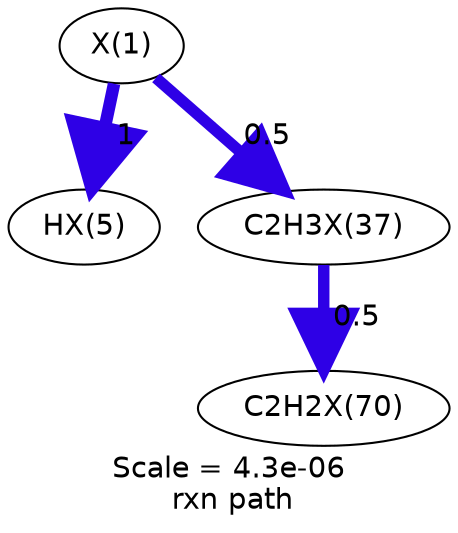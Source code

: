 digraph reaction_paths {
center=1;
s48 -> s49[fontname="Helvetica", style="setlinewidth(6)", arrowsize=3, color="0.7, 1.5, 0.9"
, label=" 1"];
s48 -> s50[fontname="Helvetica", style="setlinewidth(5.48)", arrowsize=2.74, color="0.7, 1, 0.9"
, label=" 0.5"];
s50 -> s54[fontname="Helvetica", style="setlinewidth(5.48)", arrowsize=2.74, color="0.7, 1, 0.9"
, label=" 0.5"];
s48 [ fontname="Helvetica", label="X(1)"];
s49 [ fontname="Helvetica", label="HX(5)"];
s50 [ fontname="Helvetica", label="C2H3X(37)"];
s54 [ fontname="Helvetica", label="C2H2X(70)"];
 label = "Scale = 4.3e-06\l rxn path";
 fontname = "Helvetica";
}
